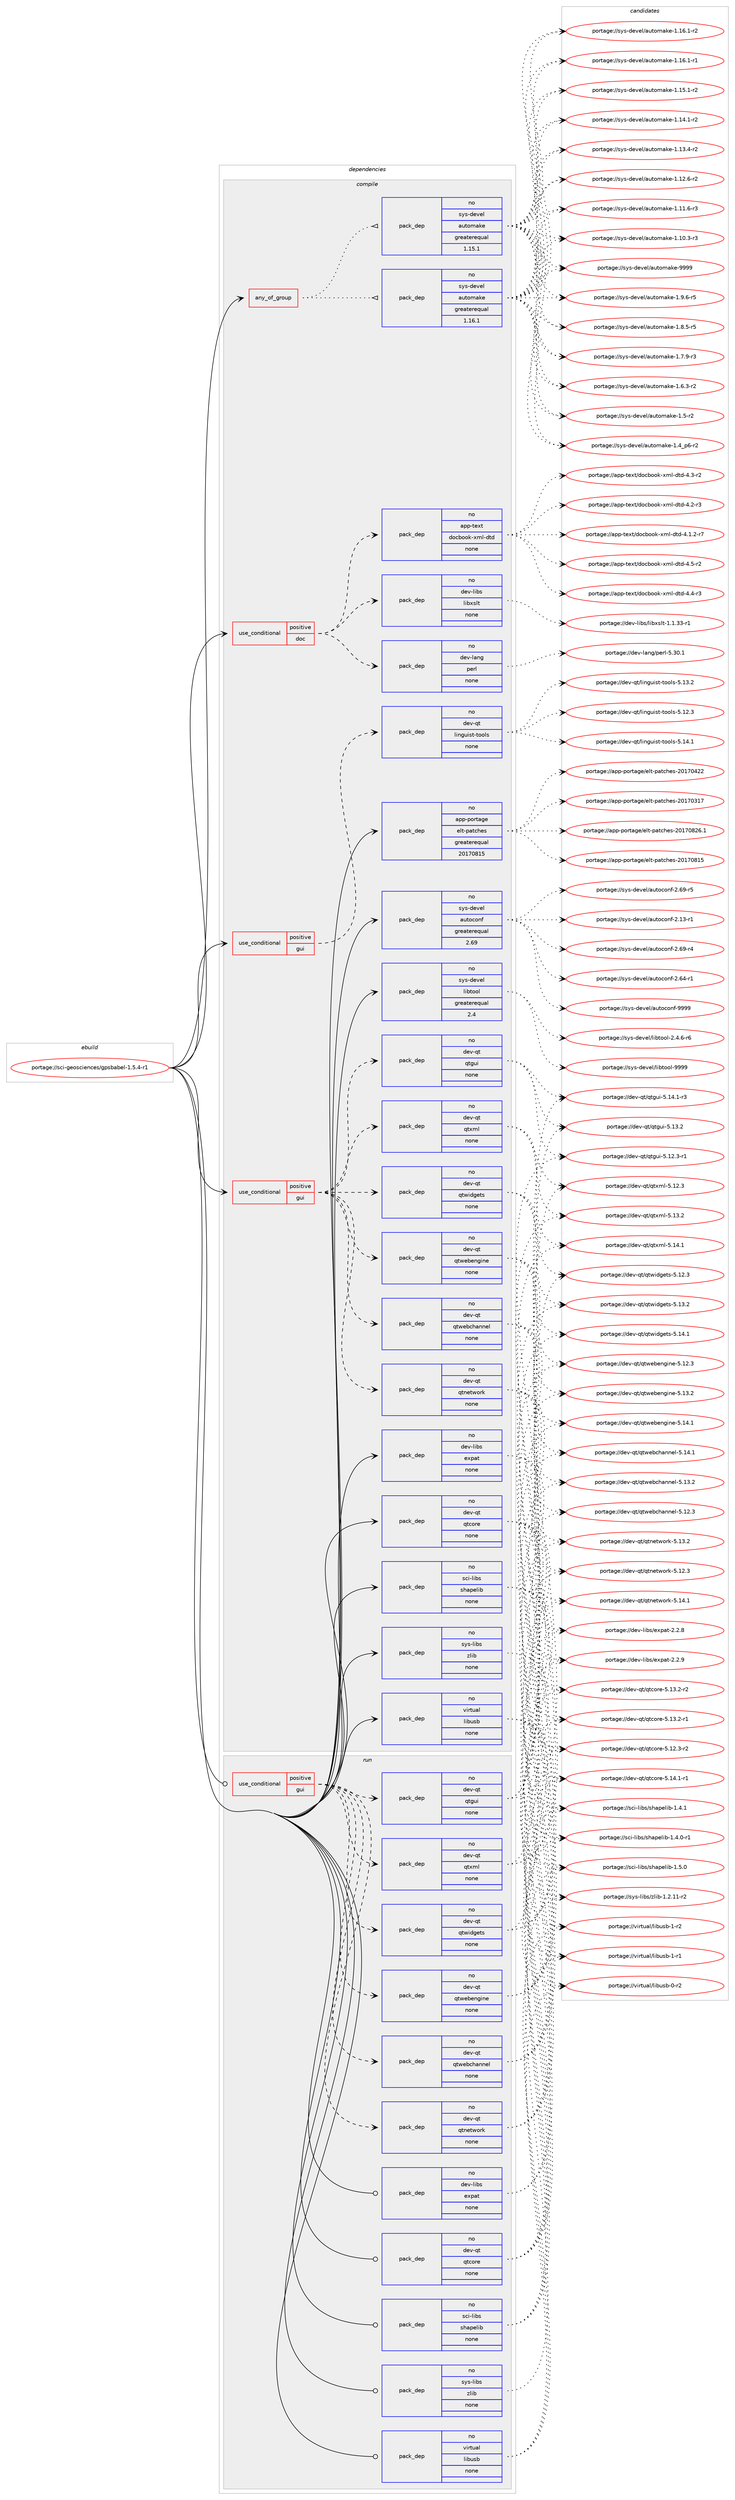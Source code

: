digraph prolog {

# *************
# Graph options
# *************

newrank=true;
concentrate=true;
compound=true;
graph [rankdir=LR,fontname=Helvetica,fontsize=10,ranksep=1.5];#, ranksep=2.5, nodesep=0.2];
edge  [arrowhead=vee];
node  [fontname=Helvetica,fontsize=10];

# **********
# The ebuild
# **********

subgraph cluster_leftcol {
color=gray;
rank=same;
label=<<i>ebuild</i>>;
id [label="portage://sci-geosciences/gpsbabel-1.5.4-r1", color=red, width=4, href="../sci-geosciences/gpsbabel-1.5.4-r1.svg"];
}

# ****************
# The dependencies
# ****************

subgraph cluster_midcol {
color=gray;
label=<<i>dependencies</i>>;
subgraph cluster_compile {
fillcolor="#eeeeee";
style=filled;
label=<<i>compile</i>>;
subgraph any875 {
dependency41792 [label=<<TABLE BORDER="0" CELLBORDER="1" CELLSPACING="0" CELLPADDING="4"><TR><TD CELLPADDING="10">any_of_group</TD></TR></TABLE>>, shape=none, color=red];subgraph pack33238 {
dependency41793 [label=<<TABLE BORDER="0" CELLBORDER="1" CELLSPACING="0" CELLPADDING="4" WIDTH="220"><TR><TD ROWSPAN="6" CELLPADDING="30">pack_dep</TD></TR><TR><TD WIDTH="110">no</TD></TR><TR><TD>sys-devel</TD></TR><TR><TD>automake</TD></TR><TR><TD>greaterequal</TD></TR><TR><TD>1.16.1</TD></TR></TABLE>>, shape=none, color=blue];
}
dependency41792:e -> dependency41793:w [weight=20,style="dotted",arrowhead="oinv"];
subgraph pack33239 {
dependency41794 [label=<<TABLE BORDER="0" CELLBORDER="1" CELLSPACING="0" CELLPADDING="4" WIDTH="220"><TR><TD ROWSPAN="6" CELLPADDING="30">pack_dep</TD></TR><TR><TD WIDTH="110">no</TD></TR><TR><TD>sys-devel</TD></TR><TR><TD>automake</TD></TR><TR><TD>greaterequal</TD></TR><TR><TD>1.15.1</TD></TR></TABLE>>, shape=none, color=blue];
}
dependency41792:e -> dependency41794:w [weight=20,style="dotted",arrowhead="oinv"];
}
id:e -> dependency41792:w [weight=20,style="solid",arrowhead="vee"];
subgraph cond7669 {
dependency41795 [label=<<TABLE BORDER="0" CELLBORDER="1" CELLSPACING="0" CELLPADDING="4"><TR><TD ROWSPAN="3" CELLPADDING="10">use_conditional</TD></TR><TR><TD>positive</TD></TR><TR><TD>doc</TD></TR></TABLE>>, shape=none, color=red];
subgraph pack33240 {
dependency41796 [label=<<TABLE BORDER="0" CELLBORDER="1" CELLSPACING="0" CELLPADDING="4" WIDTH="220"><TR><TD ROWSPAN="6" CELLPADDING="30">pack_dep</TD></TR><TR><TD WIDTH="110">no</TD></TR><TR><TD>app-text</TD></TR><TR><TD>docbook-xml-dtd</TD></TR><TR><TD>none</TD></TR><TR><TD></TD></TR></TABLE>>, shape=none, color=blue];
}
dependency41795:e -> dependency41796:w [weight=20,style="dashed",arrowhead="vee"];
subgraph pack33241 {
dependency41797 [label=<<TABLE BORDER="0" CELLBORDER="1" CELLSPACING="0" CELLPADDING="4" WIDTH="220"><TR><TD ROWSPAN="6" CELLPADDING="30">pack_dep</TD></TR><TR><TD WIDTH="110">no</TD></TR><TR><TD>dev-lang</TD></TR><TR><TD>perl</TD></TR><TR><TD>none</TD></TR><TR><TD></TD></TR></TABLE>>, shape=none, color=blue];
}
dependency41795:e -> dependency41797:w [weight=20,style="dashed",arrowhead="vee"];
subgraph pack33242 {
dependency41798 [label=<<TABLE BORDER="0" CELLBORDER="1" CELLSPACING="0" CELLPADDING="4" WIDTH="220"><TR><TD ROWSPAN="6" CELLPADDING="30">pack_dep</TD></TR><TR><TD WIDTH="110">no</TD></TR><TR><TD>dev-libs</TD></TR><TR><TD>libxslt</TD></TR><TR><TD>none</TD></TR><TR><TD></TD></TR></TABLE>>, shape=none, color=blue];
}
dependency41795:e -> dependency41798:w [weight=20,style="dashed",arrowhead="vee"];
}
id:e -> dependency41795:w [weight=20,style="solid",arrowhead="vee"];
subgraph cond7670 {
dependency41799 [label=<<TABLE BORDER="0" CELLBORDER="1" CELLSPACING="0" CELLPADDING="4"><TR><TD ROWSPAN="3" CELLPADDING="10">use_conditional</TD></TR><TR><TD>positive</TD></TR><TR><TD>gui</TD></TR></TABLE>>, shape=none, color=red];
subgraph pack33243 {
dependency41800 [label=<<TABLE BORDER="0" CELLBORDER="1" CELLSPACING="0" CELLPADDING="4" WIDTH="220"><TR><TD ROWSPAN="6" CELLPADDING="30">pack_dep</TD></TR><TR><TD WIDTH="110">no</TD></TR><TR><TD>dev-qt</TD></TR><TR><TD>linguist-tools</TD></TR><TR><TD>none</TD></TR><TR><TD></TD></TR></TABLE>>, shape=none, color=blue];
}
dependency41799:e -> dependency41800:w [weight=20,style="dashed",arrowhead="vee"];
}
id:e -> dependency41799:w [weight=20,style="solid",arrowhead="vee"];
subgraph cond7671 {
dependency41801 [label=<<TABLE BORDER="0" CELLBORDER="1" CELLSPACING="0" CELLPADDING="4"><TR><TD ROWSPAN="3" CELLPADDING="10">use_conditional</TD></TR><TR><TD>positive</TD></TR><TR><TD>gui</TD></TR></TABLE>>, shape=none, color=red];
subgraph pack33244 {
dependency41802 [label=<<TABLE BORDER="0" CELLBORDER="1" CELLSPACING="0" CELLPADDING="4" WIDTH="220"><TR><TD ROWSPAN="6" CELLPADDING="30">pack_dep</TD></TR><TR><TD WIDTH="110">no</TD></TR><TR><TD>dev-qt</TD></TR><TR><TD>qtgui</TD></TR><TR><TD>none</TD></TR><TR><TD></TD></TR></TABLE>>, shape=none, color=blue];
}
dependency41801:e -> dependency41802:w [weight=20,style="dashed",arrowhead="vee"];
subgraph pack33245 {
dependency41803 [label=<<TABLE BORDER="0" CELLBORDER="1" CELLSPACING="0" CELLPADDING="4" WIDTH="220"><TR><TD ROWSPAN="6" CELLPADDING="30">pack_dep</TD></TR><TR><TD WIDTH="110">no</TD></TR><TR><TD>dev-qt</TD></TR><TR><TD>qtnetwork</TD></TR><TR><TD>none</TD></TR><TR><TD></TD></TR></TABLE>>, shape=none, color=blue];
}
dependency41801:e -> dependency41803:w [weight=20,style="dashed",arrowhead="vee"];
subgraph pack33246 {
dependency41804 [label=<<TABLE BORDER="0" CELLBORDER="1" CELLSPACING="0" CELLPADDING="4" WIDTH="220"><TR><TD ROWSPAN="6" CELLPADDING="30">pack_dep</TD></TR><TR><TD WIDTH="110">no</TD></TR><TR><TD>dev-qt</TD></TR><TR><TD>qtwebchannel</TD></TR><TR><TD>none</TD></TR><TR><TD></TD></TR></TABLE>>, shape=none, color=blue];
}
dependency41801:e -> dependency41804:w [weight=20,style="dashed",arrowhead="vee"];
subgraph pack33247 {
dependency41805 [label=<<TABLE BORDER="0" CELLBORDER="1" CELLSPACING="0" CELLPADDING="4" WIDTH="220"><TR><TD ROWSPAN="6" CELLPADDING="30">pack_dep</TD></TR><TR><TD WIDTH="110">no</TD></TR><TR><TD>dev-qt</TD></TR><TR><TD>qtwebengine</TD></TR><TR><TD>none</TD></TR><TR><TD></TD></TR></TABLE>>, shape=none, color=blue];
}
dependency41801:e -> dependency41805:w [weight=20,style="dashed",arrowhead="vee"];
subgraph pack33248 {
dependency41806 [label=<<TABLE BORDER="0" CELLBORDER="1" CELLSPACING="0" CELLPADDING="4" WIDTH="220"><TR><TD ROWSPAN="6" CELLPADDING="30">pack_dep</TD></TR><TR><TD WIDTH="110">no</TD></TR><TR><TD>dev-qt</TD></TR><TR><TD>qtwidgets</TD></TR><TR><TD>none</TD></TR><TR><TD></TD></TR></TABLE>>, shape=none, color=blue];
}
dependency41801:e -> dependency41806:w [weight=20,style="dashed",arrowhead="vee"];
subgraph pack33249 {
dependency41807 [label=<<TABLE BORDER="0" CELLBORDER="1" CELLSPACING="0" CELLPADDING="4" WIDTH="220"><TR><TD ROWSPAN="6" CELLPADDING="30">pack_dep</TD></TR><TR><TD WIDTH="110">no</TD></TR><TR><TD>dev-qt</TD></TR><TR><TD>qtxml</TD></TR><TR><TD>none</TD></TR><TR><TD></TD></TR></TABLE>>, shape=none, color=blue];
}
dependency41801:e -> dependency41807:w [weight=20,style="dashed",arrowhead="vee"];
}
id:e -> dependency41801:w [weight=20,style="solid",arrowhead="vee"];
subgraph pack33250 {
dependency41808 [label=<<TABLE BORDER="0" CELLBORDER="1" CELLSPACING="0" CELLPADDING="4" WIDTH="220"><TR><TD ROWSPAN="6" CELLPADDING="30">pack_dep</TD></TR><TR><TD WIDTH="110">no</TD></TR><TR><TD>app-portage</TD></TR><TR><TD>elt-patches</TD></TR><TR><TD>greaterequal</TD></TR><TR><TD>20170815</TD></TR></TABLE>>, shape=none, color=blue];
}
id:e -> dependency41808:w [weight=20,style="solid",arrowhead="vee"];
subgraph pack33251 {
dependency41809 [label=<<TABLE BORDER="0" CELLBORDER="1" CELLSPACING="0" CELLPADDING="4" WIDTH="220"><TR><TD ROWSPAN="6" CELLPADDING="30">pack_dep</TD></TR><TR><TD WIDTH="110">no</TD></TR><TR><TD>dev-libs</TD></TR><TR><TD>expat</TD></TR><TR><TD>none</TD></TR><TR><TD></TD></TR></TABLE>>, shape=none, color=blue];
}
id:e -> dependency41809:w [weight=20,style="solid",arrowhead="vee"];
subgraph pack33252 {
dependency41810 [label=<<TABLE BORDER="0" CELLBORDER="1" CELLSPACING="0" CELLPADDING="4" WIDTH="220"><TR><TD ROWSPAN="6" CELLPADDING="30">pack_dep</TD></TR><TR><TD WIDTH="110">no</TD></TR><TR><TD>dev-qt</TD></TR><TR><TD>qtcore</TD></TR><TR><TD>none</TD></TR><TR><TD></TD></TR></TABLE>>, shape=none, color=blue];
}
id:e -> dependency41810:w [weight=20,style="solid",arrowhead="vee"];
subgraph pack33253 {
dependency41811 [label=<<TABLE BORDER="0" CELLBORDER="1" CELLSPACING="0" CELLPADDING="4" WIDTH="220"><TR><TD ROWSPAN="6" CELLPADDING="30">pack_dep</TD></TR><TR><TD WIDTH="110">no</TD></TR><TR><TD>sci-libs</TD></TR><TR><TD>shapelib</TD></TR><TR><TD>none</TD></TR><TR><TD></TD></TR></TABLE>>, shape=none, color=blue];
}
id:e -> dependency41811:w [weight=20,style="solid",arrowhead="vee"];
subgraph pack33254 {
dependency41812 [label=<<TABLE BORDER="0" CELLBORDER="1" CELLSPACING="0" CELLPADDING="4" WIDTH="220"><TR><TD ROWSPAN="6" CELLPADDING="30">pack_dep</TD></TR><TR><TD WIDTH="110">no</TD></TR><TR><TD>sys-devel</TD></TR><TR><TD>autoconf</TD></TR><TR><TD>greaterequal</TD></TR><TR><TD>2.69</TD></TR></TABLE>>, shape=none, color=blue];
}
id:e -> dependency41812:w [weight=20,style="solid",arrowhead="vee"];
subgraph pack33255 {
dependency41813 [label=<<TABLE BORDER="0" CELLBORDER="1" CELLSPACING="0" CELLPADDING="4" WIDTH="220"><TR><TD ROWSPAN="6" CELLPADDING="30">pack_dep</TD></TR><TR><TD WIDTH="110">no</TD></TR><TR><TD>sys-devel</TD></TR><TR><TD>libtool</TD></TR><TR><TD>greaterequal</TD></TR><TR><TD>2.4</TD></TR></TABLE>>, shape=none, color=blue];
}
id:e -> dependency41813:w [weight=20,style="solid",arrowhead="vee"];
subgraph pack33256 {
dependency41814 [label=<<TABLE BORDER="0" CELLBORDER="1" CELLSPACING="0" CELLPADDING="4" WIDTH="220"><TR><TD ROWSPAN="6" CELLPADDING="30">pack_dep</TD></TR><TR><TD WIDTH="110">no</TD></TR><TR><TD>sys-libs</TD></TR><TR><TD>zlib</TD></TR><TR><TD>none</TD></TR><TR><TD></TD></TR></TABLE>>, shape=none, color=blue];
}
id:e -> dependency41814:w [weight=20,style="solid",arrowhead="vee"];
subgraph pack33257 {
dependency41815 [label=<<TABLE BORDER="0" CELLBORDER="1" CELLSPACING="0" CELLPADDING="4" WIDTH="220"><TR><TD ROWSPAN="6" CELLPADDING="30">pack_dep</TD></TR><TR><TD WIDTH="110">no</TD></TR><TR><TD>virtual</TD></TR><TR><TD>libusb</TD></TR><TR><TD>none</TD></TR><TR><TD></TD></TR></TABLE>>, shape=none, color=blue];
}
id:e -> dependency41815:w [weight=20,style="solid",arrowhead="vee"];
}
subgraph cluster_compileandrun {
fillcolor="#eeeeee";
style=filled;
label=<<i>compile and run</i>>;
}
subgraph cluster_run {
fillcolor="#eeeeee";
style=filled;
label=<<i>run</i>>;
subgraph cond7672 {
dependency41816 [label=<<TABLE BORDER="0" CELLBORDER="1" CELLSPACING="0" CELLPADDING="4"><TR><TD ROWSPAN="3" CELLPADDING="10">use_conditional</TD></TR><TR><TD>positive</TD></TR><TR><TD>gui</TD></TR></TABLE>>, shape=none, color=red];
subgraph pack33258 {
dependency41817 [label=<<TABLE BORDER="0" CELLBORDER="1" CELLSPACING="0" CELLPADDING="4" WIDTH="220"><TR><TD ROWSPAN="6" CELLPADDING="30">pack_dep</TD></TR><TR><TD WIDTH="110">no</TD></TR><TR><TD>dev-qt</TD></TR><TR><TD>qtgui</TD></TR><TR><TD>none</TD></TR><TR><TD></TD></TR></TABLE>>, shape=none, color=blue];
}
dependency41816:e -> dependency41817:w [weight=20,style="dashed",arrowhead="vee"];
subgraph pack33259 {
dependency41818 [label=<<TABLE BORDER="0" CELLBORDER="1" CELLSPACING="0" CELLPADDING="4" WIDTH="220"><TR><TD ROWSPAN="6" CELLPADDING="30">pack_dep</TD></TR><TR><TD WIDTH="110">no</TD></TR><TR><TD>dev-qt</TD></TR><TR><TD>qtnetwork</TD></TR><TR><TD>none</TD></TR><TR><TD></TD></TR></TABLE>>, shape=none, color=blue];
}
dependency41816:e -> dependency41818:w [weight=20,style="dashed",arrowhead="vee"];
subgraph pack33260 {
dependency41819 [label=<<TABLE BORDER="0" CELLBORDER="1" CELLSPACING="0" CELLPADDING="4" WIDTH="220"><TR><TD ROWSPAN="6" CELLPADDING="30">pack_dep</TD></TR><TR><TD WIDTH="110">no</TD></TR><TR><TD>dev-qt</TD></TR><TR><TD>qtwebchannel</TD></TR><TR><TD>none</TD></TR><TR><TD></TD></TR></TABLE>>, shape=none, color=blue];
}
dependency41816:e -> dependency41819:w [weight=20,style="dashed",arrowhead="vee"];
subgraph pack33261 {
dependency41820 [label=<<TABLE BORDER="0" CELLBORDER="1" CELLSPACING="0" CELLPADDING="4" WIDTH="220"><TR><TD ROWSPAN="6" CELLPADDING="30">pack_dep</TD></TR><TR><TD WIDTH="110">no</TD></TR><TR><TD>dev-qt</TD></TR><TR><TD>qtwebengine</TD></TR><TR><TD>none</TD></TR><TR><TD></TD></TR></TABLE>>, shape=none, color=blue];
}
dependency41816:e -> dependency41820:w [weight=20,style="dashed",arrowhead="vee"];
subgraph pack33262 {
dependency41821 [label=<<TABLE BORDER="0" CELLBORDER="1" CELLSPACING="0" CELLPADDING="4" WIDTH="220"><TR><TD ROWSPAN="6" CELLPADDING="30">pack_dep</TD></TR><TR><TD WIDTH="110">no</TD></TR><TR><TD>dev-qt</TD></TR><TR><TD>qtwidgets</TD></TR><TR><TD>none</TD></TR><TR><TD></TD></TR></TABLE>>, shape=none, color=blue];
}
dependency41816:e -> dependency41821:w [weight=20,style="dashed",arrowhead="vee"];
subgraph pack33263 {
dependency41822 [label=<<TABLE BORDER="0" CELLBORDER="1" CELLSPACING="0" CELLPADDING="4" WIDTH="220"><TR><TD ROWSPAN="6" CELLPADDING="30">pack_dep</TD></TR><TR><TD WIDTH="110">no</TD></TR><TR><TD>dev-qt</TD></TR><TR><TD>qtxml</TD></TR><TR><TD>none</TD></TR><TR><TD></TD></TR></TABLE>>, shape=none, color=blue];
}
dependency41816:e -> dependency41822:w [weight=20,style="dashed",arrowhead="vee"];
}
id:e -> dependency41816:w [weight=20,style="solid",arrowhead="odot"];
subgraph pack33264 {
dependency41823 [label=<<TABLE BORDER="0" CELLBORDER="1" CELLSPACING="0" CELLPADDING="4" WIDTH="220"><TR><TD ROWSPAN="6" CELLPADDING="30">pack_dep</TD></TR><TR><TD WIDTH="110">no</TD></TR><TR><TD>dev-libs</TD></TR><TR><TD>expat</TD></TR><TR><TD>none</TD></TR><TR><TD></TD></TR></TABLE>>, shape=none, color=blue];
}
id:e -> dependency41823:w [weight=20,style="solid",arrowhead="odot"];
subgraph pack33265 {
dependency41824 [label=<<TABLE BORDER="0" CELLBORDER="1" CELLSPACING="0" CELLPADDING="4" WIDTH="220"><TR><TD ROWSPAN="6" CELLPADDING="30">pack_dep</TD></TR><TR><TD WIDTH="110">no</TD></TR><TR><TD>dev-qt</TD></TR><TR><TD>qtcore</TD></TR><TR><TD>none</TD></TR><TR><TD></TD></TR></TABLE>>, shape=none, color=blue];
}
id:e -> dependency41824:w [weight=20,style="solid",arrowhead="odot"];
subgraph pack33266 {
dependency41825 [label=<<TABLE BORDER="0" CELLBORDER="1" CELLSPACING="0" CELLPADDING="4" WIDTH="220"><TR><TD ROWSPAN="6" CELLPADDING="30">pack_dep</TD></TR><TR><TD WIDTH="110">no</TD></TR><TR><TD>sci-libs</TD></TR><TR><TD>shapelib</TD></TR><TR><TD>none</TD></TR><TR><TD></TD></TR></TABLE>>, shape=none, color=blue];
}
id:e -> dependency41825:w [weight=20,style="solid",arrowhead="odot"];
subgraph pack33267 {
dependency41826 [label=<<TABLE BORDER="0" CELLBORDER="1" CELLSPACING="0" CELLPADDING="4" WIDTH="220"><TR><TD ROWSPAN="6" CELLPADDING="30">pack_dep</TD></TR><TR><TD WIDTH="110">no</TD></TR><TR><TD>sys-libs</TD></TR><TR><TD>zlib</TD></TR><TR><TD>none</TD></TR><TR><TD></TD></TR></TABLE>>, shape=none, color=blue];
}
id:e -> dependency41826:w [weight=20,style="solid",arrowhead="odot"];
subgraph pack33268 {
dependency41827 [label=<<TABLE BORDER="0" CELLBORDER="1" CELLSPACING="0" CELLPADDING="4" WIDTH="220"><TR><TD ROWSPAN="6" CELLPADDING="30">pack_dep</TD></TR><TR><TD WIDTH="110">no</TD></TR><TR><TD>virtual</TD></TR><TR><TD>libusb</TD></TR><TR><TD>none</TD></TR><TR><TD></TD></TR></TABLE>>, shape=none, color=blue];
}
id:e -> dependency41827:w [weight=20,style="solid",arrowhead="odot"];
}
}

# **************
# The candidates
# **************

subgraph cluster_choices {
rank=same;
color=gray;
label=<<i>candidates</i>>;

subgraph choice33238 {
color=black;
nodesep=1;
choice115121115451001011181011084797117116111109971071014557575757 [label="portage://sys-devel/automake-9999", color=red, width=4,href="../sys-devel/automake-9999.svg"];
choice115121115451001011181011084797117116111109971071014549465746544511453 [label="portage://sys-devel/automake-1.9.6-r5", color=red, width=4,href="../sys-devel/automake-1.9.6-r5.svg"];
choice115121115451001011181011084797117116111109971071014549465646534511453 [label="portage://sys-devel/automake-1.8.5-r5", color=red, width=4,href="../sys-devel/automake-1.8.5-r5.svg"];
choice115121115451001011181011084797117116111109971071014549465546574511451 [label="portage://sys-devel/automake-1.7.9-r3", color=red, width=4,href="../sys-devel/automake-1.7.9-r3.svg"];
choice115121115451001011181011084797117116111109971071014549465446514511450 [label="portage://sys-devel/automake-1.6.3-r2", color=red, width=4,href="../sys-devel/automake-1.6.3-r2.svg"];
choice11512111545100101118101108479711711611110997107101454946534511450 [label="portage://sys-devel/automake-1.5-r2", color=red, width=4,href="../sys-devel/automake-1.5-r2.svg"];
choice115121115451001011181011084797117116111109971071014549465295112544511450 [label="portage://sys-devel/automake-1.4_p6-r2", color=red, width=4,href="../sys-devel/automake-1.4_p6-r2.svg"];
choice11512111545100101118101108479711711611110997107101454946495446494511450 [label="portage://sys-devel/automake-1.16.1-r2", color=red, width=4,href="../sys-devel/automake-1.16.1-r2.svg"];
choice11512111545100101118101108479711711611110997107101454946495446494511449 [label="portage://sys-devel/automake-1.16.1-r1", color=red, width=4,href="../sys-devel/automake-1.16.1-r1.svg"];
choice11512111545100101118101108479711711611110997107101454946495346494511450 [label="portage://sys-devel/automake-1.15.1-r2", color=red, width=4,href="../sys-devel/automake-1.15.1-r2.svg"];
choice11512111545100101118101108479711711611110997107101454946495246494511450 [label="portage://sys-devel/automake-1.14.1-r2", color=red, width=4,href="../sys-devel/automake-1.14.1-r2.svg"];
choice11512111545100101118101108479711711611110997107101454946495146524511450 [label="portage://sys-devel/automake-1.13.4-r2", color=red, width=4,href="../sys-devel/automake-1.13.4-r2.svg"];
choice11512111545100101118101108479711711611110997107101454946495046544511450 [label="portage://sys-devel/automake-1.12.6-r2", color=red, width=4,href="../sys-devel/automake-1.12.6-r2.svg"];
choice11512111545100101118101108479711711611110997107101454946494946544511451 [label="portage://sys-devel/automake-1.11.6-r3", color=red, width=4,href="../sys-devel/automake-1.11.6-r3.svg"];
choice11512111545100101118101108479711711611110997107101454946494846514511451 [label="portage://sys-devel/automake-1.10.3-r3", color=red, width=4,href="../sys-devel/automake-1.10.3-r3.svg"];
dependency41793:e -> choice115121115451001011181011084797117116111109971071014557575757:w [style=dotted,weight="100"];
dependency41793:e -> choice115121115451001011181011084797117116111109971071014549465746544511453:w [style=dotted,weight="100"];
dependency41793:e -> choice115121115451001011181011084797117116111109971071014549465646534511453:w [style=dotted,weight="100"];
dependency41793:e -> choice115121115451001011181011084797117116111109971071014549465546574511451:w [style=dotted,weight="100"];
dependency41793:e -> choice115121115451001011181011084797117116111109971071014549465446514511450:w [style=dotted,weight="100"];
dependency41793:e -> choice11512111545100101118101108479711711611110997107101454946534511450:w [style=dotted,weight="100"];
dependency41793:e -> choice115121115451001011181011084797117116111109971071014549465295112544511450:w [style=dotted,weight="100"];
dependency41793:e -> choice11512111545100101118101108479711711611110997107101454946495446494511450:w [style=dotted,weight="100"];
dependency41793:e -> choice11512111545100101118101108479711711611110997107101454946495446494511449:w [style=dotted,weight="100"];
dependency41793:e -> choice11512111545100101118101108479711711611110997107101454946495346494511450:w [style=dotted,weight="100"];
dependency41793:e -> choice11512111545100101118101108479711711611110997107101454946495246494511450:w [style=dotted,weight="100"];
dependency41793:e -> choice11512111545100101118101108479711711611110997107101454946495146524511450:w [style=dotted,weight="100"];
dependency41793:e -> choice11512111545100101118101108479711711611110997107101454946495046544511450:w [style=dotted,weight="100"];
dependency41793:e -> choice11512111545100101118101108479711711611110997107101454946494946544511451:w [style=dotted,weight="100"];
dependency41793:e -> choice11512111545100101118101108479711711611110997107101454946494846514511451:w [style=dotted,weight="100"];
}
subgraph choice33239 {
color=black;
nodesep=1;
choice115121115451001011181011084797117116111109971071014557575757 [label="portage://sys-devel/automake-9999", color=red, width=4,href="../sys-devel/automake-9999.svg"];
choice115121115451001011181011084797117116111109971071014549465746544511453 [label="portage://sys-devel/automake-1.9.6-r5", color=red, width=4,href="../sys-devel/automake-1.9.6-r5.svg"];
choice115121115451001011181011084797117116111109971071014549465646534511453 [label="portage://sys-devel/automake-1.8.5-r5", color=red, width=4,href="../sys-devel/automake-1.8.5-r5.svg"];
choice115121115451001011181011084797117116111109971071014549465546574511451 [label="portage://sys-devel/automake-1.7.9-r3", color=red, width=4,href="../sys-devel/automake-1.7.9-r3.svg"];
choice115121115451001011181011084797117116111109971071014549465446514511450 [label="portage://sys-devel/automake-1.6.3-r2", color=red, width=4,href="../sys-devel/automake-1.6.3-r2.svg"];
choice11512111545100101118101108479711711611110997107101454946534511450 [label="portage://sys-devel/automake-1.5-r2", color=red, width=4,href="../sys-devel/automake-1.5-r2.svg"];
choice115121115451001011181011084797117116111109971071014549465295112544511450 [label="portage://sys-devel/automake-1.4_p6-r2", color=red, width=4,href="../sys-devel/automake-1.4_p6-r2.svg"];
choice11512111545100101118101108479711711611110997107101454946495446494511450 [label="portage://sys-devel/automake-1.16.1-r2", color=red, width=4,href="../sys-devel/automake-1.16.1-r2.svg"];
choice11512111545100101118101108479711711611110997107101454946495446494511449 [label="portage://sys-devel/automake-1.16.1-r1", color=red, width=4,href="../sys-devel/automake-1.16.1-r1.svg"];
choice11512111545100101118101108479711711611110997107101454946495346494511450 [label="portage://sys-devel/automake-1.15.1-r2", color=red, width=4,href="../sys-devel/automake-1.15.1-r2.svg"];
choice11512111545100101118101108479711711611110997107101454946495246494511450 [label="portage://sys-devel/automake-1.14.1-r2", color=red, width=4,href="../sys-devel/automake-1.14.1-r2.svg"];
choice11512111545100101118101108479711711611110997107101454946495146524511450 [label="portage://sys-devel/automake-1.13.4-r2", color=red, width=4,href="../sys-devel/automake-1.13.4-r2.svg"];
choice11512111545100101118101108479711711611110997107101454946495046544511450 [label="portage://sys-devel/automake-1.12.6-r2", color=red, width=4,href="../sys-devel/automake-1.12.6-r2.svg"];
choice11512111545100101118101108479711711611110997107101454946494946544511451 [label="portage://sys-devel/automake-1.11.6-r3", color=red, width=4,href="../sys-devel/automake-1.11.6-r3.svg"];
choice11512111545100101118101108479711711611110997107101454946494846514511451 [label="portage://sys-devel/automake-1.10.3-r3", color=red, width=4,href="../sys-devel/automake-1.10.3-r3.svg"];
dependency41794:e -> choice115121115451001011181011084797117116111109971071014557575757:w [style=dotted,weight="100"];
dependency41794:e -> choice115121115451001011181011084797117116111109971071014549465746544511453:w [style=dotted,weight="100"];
dependency41794:e -> choice115121115451001011181011084797117116111109971071014549465646534511453:w [style=dotted,weight="100"];
dependency41794:e -> choice115121115451001011181011084797117116111109971071014549465546574511451:w [style=dotted,weight="100"];
dependency41794:e -> choice115121115451001011181011084797117116111109971071014549465446514511450:w [style=dotted,weight="100"];
dependency41794:e -> choice11512111545100101118101108479711711611110997107101454946534511450:w [style=dotted,weight="100"];
dependency41794:e -> choice115121115451001011181011084797117116111109971071014549465295112544511450:w [style=dotted,weight="100"];
dependency41794:e -> choice11512111545100101118101108479711711611110997107101454946495446494511450:w [style=dotted,weight="100"];
dependency41794:e -> choice11512111545100101118101108479711711611110997107101454946495446494511449:w [style=dotted,weight="100"];
dependency41794:e -> choice11512111545100101118101108479711711611110997107101454946495346494511450:w [style=dotted,weight="100"];
dependency41794:e -> choice11512111545100101118101108479711711611110997107101454946495246494511450:w [style=dotted,weight="100"];
dependency41794:e -> choice11512111545100101118101108479711711611110997107101454946495146524511450:w [style=dotted,weight="100"];
dependency41794:e -> choice11512111545100101118101108479711711611110997107101454946495046544511450:w [style=dotted,weight="100"];
dependency41794:e -> choice11512111545100101118101108479711711611110997107101454946494946544511451:w [style=dotted,weight="100"];
dependency41794:e -> choice11512111545100101118101108479711711611110997107101454946494846514511451:w [style=dotted,weight="100"];
}
subgraph choice33240 {
color=black;
nodesep=1;
choice97112112451161011201164710011199981111111074512010910845100116100455246534511450 [label="portage://app-text/docbook-xml-dtd-4.5-r2", color=red, width=4,href="../app-text/docbook-xml-dtd-4.5-r2.svg"];
choice97112112451161011201164710011199981111111074512010910845100116100455246524511451 [label="portage://app-text/docbook-xml-dtd-4.4-r3", color=red, width=4,href="../app-text/docbook-xml-dtd-4.4-r3.svg"];
choice97112112451161011201164710011199981111111074512010910845100116100455246514511450 [label="portage://app-text/docbook-xml-dtd-4.3-r2", color=red, width=4,href="../app-text/docbook-xml-dtd-4.3-r2.svg"];
choice97112112451161011201164710011199981111111074512010910845100116100455246504511451 [label="portage://app-text/docbook-xml-dtd-4.2-r3", color=red, width=4,href="../app-text/docbook-xml-dtd-4.2-r3.svg"];
choice971121124511610112011647100111999811111110745120109108451001161004552464946504511455 [label="portage://app-text/docbook-xml-dtd-4.1.2-r7", color=red, width=4,href="../app-text/docbook-xml-dtd-4.1.2-r7.svg"];
dependency41796:e -> choice97112112451161011201164710011199981111111074512010910845100116100455246534511450:w [style=dotted,weight="100"];
dependency41796:e -> choice97112112451161011201164710011199981111111074512010910845100116100455246524511451:w [style=dotted,weight="100"];
dependency41796:e -> choice97112112451161011201164710011199981111111074512010910845100116100455246514511450:w [style=dotted,weight="100"];
dependency41796:e -> choice97112112451161011201164710011199981111111074512010910845100116100455246504511451:w [style=dotted,weight="100"];
dependency41796:e -> choice971121124511610112011647100111999811111110745120109108451001161004552464946504511455:w [style=dotted,weight="100"];
}
subgraph choice33241 {
color=black;
nodesep=1;
choice10010111845108971101034711210111410845534651484649 [label="portage://dev-lang/perl-5.30.1", color=red, width=4,href="../dev-lang/perl-5.30.1.svg"];
dependency41797:e -> choice10010111845108971101034711210111410845534651484649:w [style=dotted,weight="100"];
}
subgraph choice33242 {
color=black;
nodesep=1;
choice10010111845108105981154710810598120115108116454946494651514511449 [label="portage://dev-libs/libxslt-1.1.33-r1", color=red, width=4,href="../dev-libs/libxslt-1.1.33-r1.svg"];
dependency41798:e -> choice10010111845108105981154710810598120115108116454946494651514511449:w [style=dotted,weight="100"];
}
subgraph choice33243 {
color=black;
nodesep=1;
choice10010111845113116471081051101031171051151164511611111110811545534649524649 [label="portage://dev-qt/linguist-tools-5.14.1", color=red, width=4,href="../dev-qt/linguist-tools-5.14.1.svg"];
choice10010111845113116471081051101031171051151164511611111110811545534649514650 [label="portage://dev-qt/linguist-tools-5.13.2", color=red, width=4,href="../dev-qt/linguist-tools-5.13.2.svg"];
choice10010111845113116471081051101031171051151164511611111110811545534649504651 [label="portage://dev-qt/linguist-tools-5.12.3", color=red, width=4,href="../dev-qt/linguist-tools-5.12.3.svg"];
dependency41800:e -> choice10010111845113116471081051101031171051151164511611111110811545534649524649:w [style=dotted,weight="100"];
dependency41800:e -> choice10010111845113116471081051101031171051151164511611111110811545534649514650:w [style=dotted,weight="100"];
dependency41800:e -> choice10010111845113116471081051101031171051151164511611111110811545534649504651:w [style=dotted,weight="100"];
}
subgraph choice33244 {
color=black;
nodesep=1;
choice1001011184511311647113116103117105455346495246494511451 [label="portage://dev-qt/qtgui-5.14.1-r3", color=red, width=4,href="../dev-qt/qtgui-5.14.1-r3.svg"];
choice100101118451131164711311610311710545534649514650 [label="portage://dev-qt/qtgui-5.13.2", color=red, width=4,href="../dev-qt/qtgui-5.13.2.svg"];
choice1001011184511311647113116103117105455346495046514511449 [label="portage://dev-qt/qtgui-5.12.3-r1", color=red, width=4,href="../dev-qt/qtgui-5.12.3-r1.svg"];
dependency41802:e -> choice1001011184511311647113116103117105455346495246494511451:w [style=dotted,weight="100"];
dependency41802:e -> choice100101118451131164711311610311710545534649514650:w [style=dotted,weight="100"];
dependency41802:e -> choice1001011184511311647113116103117105455346495046514511449:w [style=dotted,weight="100"];
}
subgraph choice33245 {
color=black;
nodesep=1;
choice100101118451131164711311611010111611911111410745534649524649 [label="portage://dev-qt/qtnetwork-5.14.1", color=red, width=4,href="../dev-qt/qtnetwork-5.14.1.svg"];
choice100101118451131164711311611010111611911111410745534649514650 [label="portage://dev-qt/qtnetwork-5.13.2", color=red, width=4,href="../dev-qt/qtnetwork-5.13.2.svg"];
choice100101118451131164711311611010111611911111410745534649504651 [label="portage://dev-qt/qtnetwork-5.12.3", color=red, width=4,href="../dev-qt/qtnetwork-5.12.3.svg"];
dependency41803:e -> choice100101118451131164711311611010111611911111410745534649524649:w [style=dotted,weight="100"];
dependency41803:e -> choice100101118451131164711311611010111611911111410745534649514650:w [style=dotted,weight="100"];
dependency41803:e -> choice100101118451131164711311611010111611911111410745534649504651:w [style=dotted,weight="100"];
}
subgraph choice33246 {
color=black;
nodesep=1;
choice100101118451131164711311611910198991049711011010110845534649524649 [label="portage://dev-qt/qtwebchannel-5.14.1", color=red, width=4,href="../dev-qt/qtwebchannel-5.14.1.svg"];
choice100101118451131164711311611910198991049711011010110845534649514650 [label="portage://dev-qt/qtwebchannel-5.13.2", color=red, width=4,href="../dev-qt/qtwebchannel-5.13.2.svg"];
choice100101118451131164711311611910198991049711011010110845534649504651 [label="portage://dev-qt/qtwebchannel-5.12.3", color=red, width=4,href="../dev-qt/qtwebchannel-5.12.3.svg"];
dependency41804:e -> choice100101118451131164711311611910198991049711011010110845534649524649:w [style=dotted,weight="100"];
dependency41804:e -> choice100101118451131164711311611910198991049711011010110845534649514650:w [style=dotted,weight="100"];
dependency41804:e -> choice100101118451131164711311611910198991049711011010110845534649504651:w [style=dotted,weight="100"];
}
subgraph choice33247 {
color=black;
nodesep=1;
choice10010111845113116471131161191019810111010310511010145534649524649 [label="portage://dev-qt/qtwebengine-5.14.1", color=red, width=4,href="../dev-qt/qtwebengine-5.14.1.svg"];
choice10010111845113116471131161191019810111010310511010145534649514650 [label="portage://dev-qt/qtwebengine-5.13.2", color=red, width=4,href="../dev-qt/qtwebengine-5.13.2.svg"];
choice10010111845113116471131161191019810111010310511010145534649504651 [label="portage://dev-qt/qtwebengine-5.12.3", color=red, width=4,href="../dev-qt/qtwebengine-5.12.3.svg"];
dependency41805:e -> choice10010111845113116471131161191019810111010310511010145534649524649:w [style=dotted,weight="100"];
dependency41805:e -> choice10010111845113116471131161191019810111010310511010145534649514650:w [style=dotted,weight="100"];
dependency41805:e -> choice10010111845113116471131161191019810111010310511010145534649504651:w [style=dotted,weight="100"];
}
subgraph choice33248 {
color=black;
nodesep=1;
choice100101118451131164711311611910510010310111611545534649524649 [label="portage://dev-qt/qtwidgets-5.14.1", color=red, width=4,href="../dev-qt/qtwidgets-5.14.1.svg"];
choice100101118451131164711311611910510010310111611545534649514650 [label="portage://dev-qt/qtwidgets-5.13.2", color=red, width=4,href="../dev-qt/qtwidgets-5.13.2.svg"];
choice100101118451131164711311611910510010310111611545534649504651 [label="portage://dev-qt/qtwidgets-5.12.3", color=red, width=4,href="../dev-qt/qtwidgets-5.12.3.svg"];
dependency41806:e -> choice100101118451131164711311611910510010310111611545534649524649:w [style=dotted,weight="100"];
dependency41806:e -> choice100101118451131164711311611910510010310111611545534649514650:w [style=dotted,weight="100"];
dependency41806:e -> choice100101118451131164711311611910510010310111611545534649504651:w [style=dotted,weight="100"];
}
subgraph choice33249 {
color=black;
nodesep=1;
choice100101118451131164711311612010910845534649524649 [label="portage://dev-qt/qtxml-5.14.1", color=red, width=4,href="../dev-qt/qtxml-5.14.1.svg"];
choice100101118451131164711311612010910845534649514650 [label="portage://dev-qt/qtxml-5.13.2", color=red, width=4,href="../dev-qt/qtxml-5.13.2.svg"];
choice100101118451131164711311612010910845534649504651 [label="portage://dev-qt/qtxml-5.12.3", color=red, width=4,href="../dev-qt/qtxml-5.12.3.svg"];
dependency41807:e -> choice100101118451131164711311612010910845534649524649:w [style=dotted,weight="100"];
dependency41807:e -> choice100101118451131164711311612010910845534649514650:w [style=dotted,weight="100"];
dependency41807:e -> choice100101118451131164711311612010910845534649504651:w [style=dotted,weight="100"];
}
subgraph choice33250 {
color=black;
nodesep=1;
choice971121124511211111411697103101471011081164511297116991041011154550484955485650544649 [label="portage://app-portage/elt-patches-20170826.1", color=red, width=4,href="../app-portage/elt-patches-20170826.1.svg"];
choice97112112451121111141169710310147101108116451129711699104101115455048495548564953 [label="portage://app-portage/elt-patches-20170815", color=red, width=4,href="../app-portage/elt-patches-20170815.svg"];
choice97112112451121111141169710310147101108116451129711699104101115455048495548525050 [label="portage://app-portage/elt-patches-20170422", color=red, width=4,href="../app-portage/elt-patches-20170422.svg"];
choice97112112451121111141169710310147101108116451129711699104101115455048495548514955 [label="portage://app-portage/elt-patches-20170317", color=red, width=4,href="../app-portage/elt-patches-20170317.svg"];
dependency41808:e -> choice971121124511211111411697103101471011081164511297116991041011154550484955485650544649:w [style=dotted,weight="100"];
dependency41808:e -> choice97112112451121111141169710310147101108116451129711699104101115455048495548564953:w [style=dotted,weight="100"];
dependency41808:e -> choice97112112451121111141169710310147101108116451129711699104101115455048495548525050:w [style=dotted,weight="100"];
dependency41808:e -> choice97112112451121111141169710310147101108116451129711699104101115455048495548514955:w [style=dotted,weight="100"];
}
subgraph choice33251 {
color=black;
nodesep=1;
choice10010111845108105981154710112011297116455046504657 [label="portage://dev-libs/expat-2.2.9", color=red, width=4,href="../dev-libs/expat-2.2.9.svg"];
choice10010111845108105981154710112011297116455046504656 [label="portage://dev-libs/expat-2.2.8", color=red, width=4,href="../dev-libs/expat-2.2.8.svg"];
dependency41809:e -> choice10010111845108105981154710112011297116455046504657:w [style=dotted,weight="100"];
dependency41809:e -> choice10010111845108105981154710112011297116455046504656:w [style=dotted,weight="100"];
}
subgraph choice33252 {
color=black;
nodesep=1;
choice100101118451131164711311699111114101455346495246494511449 [label="portage://dev-qt/qtcore-5.14.1-r1", color=red, width=4,href="../dev-qt/qtcore-5.14.1-r1.svg"];
choice100101118451131164711311699111114101455346495146504511450 [label="portage://dev-qt/qtcore-5.13.2-r2", color=red, width=4,href="../dev-qt/qtcore-5.13.2-r2.svg"];
choice100101118451131164711311699111114101455346495146504511449 [label="portage://dev-qt/qtcore-5.13.2-r1", color=red, width=4,href="../dev-qt/qtcore-5.13.2-r1.svg"];
choice100101118451131164711311699111114101455346495046514511450 [label="portage://dev-qt/qtcore-5.12.3-r2", color=red, width=4,href="../dev-qt/qtcore-5.12.3-r2.svg"];
dependency41810:e -> choice100101118451131164711311699111114101455346495246494511449:w [style=dotted,weight="100"];
dependency41810:e -> choice100101118451131164711311699111114101455346495146504511450:w [style=dotted,weight="100"];
dependency41810:e -> choice100101118451131164711311699111114101455346495146504511449:w [style=dotted,weight="100"];
dependency41810:e -> choice100101118451131164711311699111114101455346495046514511450:w [style=dotted,weight="100"];
}
subgraph choice33253 {
color=black;
nodesep=1;
choice115991054510810598115471151049711210110810598454946534648 [label="portage://sci-libs/shapelib-1.5.0", color=red, width=4,href="../sci-libs/shapelib-1.5.0.svg"];
choice115991054510810598115471151049711210110810598454946524649 [label="portage://sci-libs/shapelib-1.4.1", color=red, width=4,href="../sci-libs/shapelib-1.4.1.svg"];
choice1159910545108105981154711510497112101108105984549465246484511449 [label="portage://sci-libs/shapelib-1.4.0-r1", color=red, width=4,href="../sci-libs/shapelib-1.4.0-r1.svg"];
dependency41811:e -> choice115991054510810598115471151049711210110810598454946534648:w [style=dotted,weight="100"];
dependency41811:e -> choice115991054510810598115471151049711210110810598454946524649:w [style=dotted,weight="100"];
dependency41811:e -> choice1159910545108105981154711510497112101108105984549465246484511449:w [style=dotted,weight="100"];
}
subgraph choice33254 {
color=black;
nodesep=1;
choice115121115451001011181011084797117116111991111101024557575757 [label="portage://sys-devel/autoconf-9999", color=red, width=4,href="../sys-devel/autoconf-9999.svg"];
choice1151211154510010111810110847971171161119911111010245504654574511453 [label="portage://sys-devel/autoconf-2.69-r5", color=red, width=4,href="../sys-devel/autoconf-2.69-r5.svg"];
choice1151211154510010111810110847971171161119911111010245504654574511452 [label="portage://sys-devel/autoconf-2.69-r4", color=red, width=4,href="../sys-devel/autoconf-2.69-r4.svg"];
choice1151211154510010111810110847971171161119911111010245504654524511449 [label="portage://sys-devel/autoconf-2.64-r1", color=red, width=4,href="../sys-devel/autoconf-2.64-r1.svg"];
choice1151211154510010111810110847971171161119911111010245504649514511449 [label="portage://sys-devel/autoconf-2.13-r1", color=red, width=4,href="../sys-devel/autoconf-2.13-r1.svg"];
dependency41812:e -> choice115121115451001011181011084797117116111991111101024557575757:w [style=dotted,weight="100"];
dependency41812:e -> choice1151211154510010111810110847971171161119911111010245504654574511453:w [style=dotted,weight="100"];
dependency41812:e -> choice1151211154510010111810110847971171161119911111010245504654574511452:w [style=dotted,weight="100"];
dependency41812:e -> choice1151211154510010111810110847971171161119911111010245504654524511449:w [style=dotted,weight="100"];
dependency41812:e -> choice1151211154510010111810110847971171161119911111010245504649514511449:w [style=dotted,weight="100"];
}
subgraph choice33255 {
color=black;
nodesep=1;
choice1151211154510010111810110847108105981161111111084557575757 [label="portage://sys-devel/libtool-9999", color=red, width=4,href="../sys-devel/libtool-9999.svg"];
choice1151211154510010111810110847108105981161111111084550465246544511454 [label="portage://sys-devel/libtool-2.4.6-r6", color=red, width=4,href="../sys-devel/libtool-2.4.6-r6.svg"];
dependency41813:e -> choice1151211154510010111810110847108105981161111111084557575757:w [style=dotted,weight="100"];
dependency41813:e -> choice1151211154510010111810110847108105981161111111084550465246544511454:w [style=dotted,weight="100"];
}
subgraph choice33256 {
color=black;
nodesep=1;
choice11512111545108105981154712210810598454946504649494511450 [label="portage://sys-libs/zlib-1.2.11-r2", color=red, width=4,href="../sys-libs/zlib-1.2.11-r2.svg"];
dependency41814:e -> choice11512111545108105981154712210810598454946504649494511450:w [style=dotted,weight="100"];
}
subgraph choice33257 {
color=black;
nodesep=1;
choice1181051141161179710847108105981171159845494511450 [label="portage://virtual/libusb-1-r2", color=red, width=4,href="../virtual/libusb-1-r2.svg"];
choice1181051141161179710847108105981171159845494511449 [label="portage://virtual/libusb-1-r1", color=red, width=4,href="../virtual/libusb-1-r1.svg"];
choice1181051141161179710847108105981171159845484511450 [label="portage://virtual/libusb-0-r2", color=red, width=4,href="../virtual/libusb-0-r2.svg"];
dependency41815:e -> choice1181051141161179710847108105981171159845494511450:w [style=dotted,weight="100"];
dependency41815:e -> choice1181051141161179710847108105981171159845494511449:w [style=dotted,weight="100"];
dependency41815:e -> choice1181051141161179710847108105981171159845484511450:w [style=dotted,weight="100"];
}
subgraph choice33258 {
color=black;
nodesep=1;
choice1001011184511311647113116103117105455346495246494511451 [label="portage://dev-qt/qtgui-5.14.1-r3", color=red, width=4,href="../dev-qt/qtgui-5.14.1-r3.svg"];
choice100101118451131164711311610311710545534649514650 [label="portage://dev-qt/qtgui-5.13.2", color=red, width=4,href="../dev-qt/qtgui-5.13.2.svg"];
choice1001011184511311647113116103117105455346495046514511449 [label="portage://dev-qt/qtgui-5.12.3-r1", color=red, width=4,href="../dev-qt/qtgui-5.12.3-r1.svg"];
dependency41817:e -> choice1001011184511311647113116103117105455346495246494511451:w [style=dotted,weight="100"];
dependency41817:e -> choice100101118451131164711311610311710545534649514650:w [style=dotted,weight="100"];
dependency41817:e -> choice1001011184511311647113116103117105455346495046514511449:w [style=dotted,weight="100"];
}
subgraph choice33259 {
color=black;
nodesep=1;
choice100101118451131164711311611010111611911111410745534649524649 [label="portage://dev-qt/qtnetwork-5.14.1", color=red, width=4,href="../dev-qt/qtnetwork-5.14.1.svg"];
choice100101118451131164711311611010111611911111410745534649514650 [label="portage://dev-qt/qtnetwork-5.13.2", color=red, width=4,href="../dev-qt/qtnetwork-5.13.2.svg"];
choice100101118451131164711311611010111611911111410745534649504651 [label="portage://dev-qt/qtnetwork-5.12.3", color=red, width=4,href="../dev-qt/qtnetwork-5.12.3.svg"];
dependency41818:e -> choice100101118451131164711311611010111611911111410745534649524649:w [style=dotted,weight="100"];
dependency41818:e -> choice100101118451131164711311611010111611911111410745534649514650:w [style=dotted,weight="100"];
dependency41818:e -> choice100101118451131164711311611010111611911111410745534649504651:w [style=dotted,weight="100"];
}
subgraph choice33260 {
color=black;
nodesep=1;
choice100101118451131164711311611910198991049711011010110845534649524649 [label="portage://dev-qt/qtwebchannel-5.14.1", color=red, width=4,href="../dev-qt/qtwebchannel-5.14.1.svg"];
choice100101118451131164711311611910198991049711011010110845534649514650 [label="portage://dev-qt/qtwebchannel-5.13.2", color=red, width=4,href="../dev-qt/qtwebchannel-5.13.2.svg"];
choice100101118451131164711311611910198991049711011010110845534649504651 [label="portage://dev-qt/qtwebchannel-5.12.3", color=red, width=4,href="../dev-qt/qtwebchannel-5.12.3.svg"];
dependency41819:e -> choice100101118451131164711311611910198991049711011010110845534649524649:w [style=dotted,weight="100"];
dependency41819:e -> choice100101118451131164711311611910198991049711011010110845534649514650:w [style=dotted,weight="100"];
dependency41819:e -> choice100101118451131164711311611910198991049711011010110845534649504651:w [style=dotted,weight="100"];
}
subgraph choice33261 {
color=black;
nodesep=1;
choice10010111845113116471131161191019810111010310511010145534649524649 [label="portage://dev-qt/qtwebengine-5.14.1", color=red, width=4,href="../dev-qt/qtwebengine-5.14.1.svg"];
choice10010111845113116471131161191019810111010310511010145534649514650 [label="portage://dev-qt/qtwebengine-5.13.2", color=red, width=4,href="../dev-qt/qtwebengine-5.13.2.svg"];
choice10010111845113116471131161191019810111010310511010145534649504651 [label="portage://dev-qt/qtwebengine-5.12.3", color=red, width=4,href="../dev-qt/qtwebengine-5.12.3.svg"];
dependency41820:e -> choice10010111845113116471131161191019810111010310511010145534649524649:w [style=dotted,weight="100"];
dependency41820:e -> choice10010111845113116471131161191019810111010310511010145534649514650:w [style=dotted,weight="100"];
dependency41820:e -> choice10010111845113116471131161191019810111010310511010145534649504651:w [style=dotted,weight="100"];
}
subgraph choice33262 {
color=black;
nodesep=1;
choice100101118451131164711311611910510010310111611545534649524649 [label="portage://dev-qt/qtwidgets-5.14.1", color=red, width=4,href="../dev-qt/qtwidgets-5.14.1.svg"];
choice100101118451131164711311611910510010310111611545534649514650 [label="portage://dev-qt/qtwidgets-5.13.2", color=red, width=4,href="../dev-qt/qtwidgets-5.13.2.svg"];
choice100101118451131164711311611910510010310111611545534649504651 [label="portage://dev-qt/qtwidgets-5.12.3", color=red, width=4,href="../dev-qt/qtwidgets-5.12.3.svg"];
dependency41821:e -> choice100101118451131164711311611910510010310111611545534649524649:w [style=dotted,weight="100"];
dependency41821:e -> choice100101118451131164711311611910510010310111611545534649514650:w [style=dotted,weight="100"];
dependency41821:e -> choice100101118451131164711311611910510010310111611545534649504651:w [style=dotted,weight="100"];
}
subgraph choice33263 {
color=black;
nodesep=1;
choice100101118451131164711311612010910845534649524649 [label="portage://dev-qt/qtxml-5.14.1", color=red, width=4,href="../dev-qt/qtxml-5.14.1.svg"];
choice100101118451131164711311612010910845534649514650 [label="portage://dev-qt/qtxml-5.13.2", color=red, width=4,href="../dev-qt/qtxml-5.13.2.svg"];
choice100101118451131164711311612010910845534649504651 [label="portage://dev-qt/qtxml-5.12.3", color=red, width=4,href="../dev-qt/qtxml-5.12.3.svg"];
dependency41822:e -> choice100101118451131164711311612010910845534649524649:w [style=dotted,weight="100"];
dependency41822:e -> choice100101118451131164711311612010910845534649514650:w [style=dotted,weight="100"];
dependency41822:e -> choice100101118451131164711311612010910845534649504651:w [style=dotted,weight="100"];
}
subgraph choice33264 {
color=black;
nodesep=1;
choice10010111845108105981154710112011297116455046504657 [label="portage://dev-libs/expat-2.2.9", color=red, width=4,href="../dev-libs/expat-2.2.9.svg"];
choice10010111845108105981154710112011297116455046504656 [label="portage://dev-libs/expat-2.2.8", color=red, width=4,href="../dev-libs/expat-2.2.8.svg"];
dependency41823:e -> choice10010111845108105981154710112011297116455046504657:w [style=dotted,weight="100"];
dependency41823:e -> choice10010111845108105981154710112011297116455046504656:w [style=dotted,weight="100"];
}
subgraph choice33265 {
color=black;
nodesep=1;
choice100101118451131164711311699111114101455346495246494511449 [label="portage://dev-qt/qtcore-5.14.1-r1", color=red, width=4,href="../dev-qt/qtcore-5.14.1-r1.svg"];
choice100101118451131164711311699111114101455346495146504511450 [label="portage://dev-qt/qtcore-5.13.2-r2", color=red, width=4,href="../dev-qt/qtcore-5.13.2-r2.svg"];
choice100101118451131164711311699111114101455346495146504511449 [label="portage://dev-qt/qtcore-5.13.2-r1", color=red, width=4,href="../dev-qt/qtcore-5.13.2-r1.svg"];
choice100101118451131164711311699111114101455346495046514511450 [label="portage://dev-qt/qtcore-5.12.3-r2", color=red, width=4,href="../dev-qt/qtcore-5.12.3-r2.svg"];
dependency41824:e -> choice100101118451131164711311699111114101455346495246494511449:w [style=dotted,weight="100"];
dependency41824:e -> choice100101118451131164711311699111114101455346495146504511450:w [style=dotted,weight="100"];
dependency41824:e -> choice100101118451131164711311699111114101455346495146504511449:w [style=dotted,weight="100"];
dependency41824:e -> choice100101118451131164711311699111114101455346495046514511450:w [style=dotted,weight="100"];
}
subgraph choice33266 {
color=black;
nodesep=1;
choice115991054510810598115471151049711210110810598454946534648 [label="portage://sci-libs/shapelib-1.5.0", color=red, width=4,href="../sci-libs/shapelib-1.5.0.svg"];
choice115991054510810598115471151049711210110810598454946524649 [label="portage://sci-libs/shapelib-1.4.1", color=red, width=4,href="../sci-libs/shapelib-1.4.1.svg"];
choice1159910545108105981154711510497112101108105984549465246484511449 [label="portage://sci-libs/shapelib-1.4.0-r1", color=red, width=4,href="../sci-libs/shapelib-1.4.0-r1.svg"];
dependency41825:e -> choice115991054510810598115471151049711210110810598454946534648:w [style=dotted,weight="100"];
dependency41825:e -> choice115991054510810598115471151049711210110810598454946524649:w [style=dotted,weight="100"];
dependency41825:e -> choice1159910545108105981154711510497112101108105984549465246484511449:w [style=dotted,weight="100"];
}
subgraph choice33267 {
color=black;
nodesep=1;
choice11512111545108105981154712210810598454946504649494511450 [label="portage://sys-libs/zlib-1.2.11-r2", color=red, width=4,href="../sys-libs/zlib-1.2.11-r2.svg"];
dependency41826:e -> choice11512111545108105981154712210810598454946504649494511450:w [style=dotted,weight="100"];
}
subgraph choice33268 {
color=black;
nodesep=1;
choice1181051141161179710847108105981171159845494511450 [label="portage://virtual/libusb-1-r2", color=red, width=4,href="../virtual/libusb-1-r2.svg"];
choice1181051141161179710847108105981171159845494511449 [label="portage://virtual/libusb-1-r1", color=red, width=4,href="../virtual/libusb-1-r1.svg"];
choice1181051141161179710847108105981171159845484511450 [label="portage://virtual/libusb-0-r2", color=red, width=4,href="../virtual/libusb-0-r2.svg"];
dependency41827:e -> choice1181051141161179710847108105981171159845494511450:w [style=dotted,weight="100"];
dependency41827:e -> choice1181051141161179710847108105981171159845494511449:w [style=dotted,weight="100"];
dependency41827:e -> choice1181051141161179710847108105981171159845484511450:w [style=dotted,weight="100"];
}
}

}
